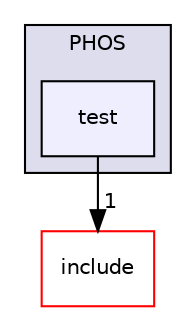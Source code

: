digraph "/home/travis/build/AliceO2Group/AliceO2/DataFormats/Detectors/PHOS/test" {
  bgcolor=transparent;
  compound=true
  node [ fontsize="10", fontname="Helvetica"];
  edge [ labelfontsize="10", labelfontname="Helvetica"];
  subgraph clusterdir_e5e5ca9c830b257d79f36e1c8dc05235 {
    graph [ bgcolor="#ddddee", pencolor="black", label="PHOS" fontname="Helvetica", fontsize="10", URL="dir_e5e5ca9c830b257d79f36e1c8dc05235.html"]
  dir_994ae4ac6ad64d11b56fd204a3b6d16b [shape=box, label="test", style="filled", fillcolor="#eeeeff", pencolor="black", URL="dir_994ae4ac6ad64d11b56fd204a3b6d16b.html"];
  }
  dir_427c2eff105bc1376ef7a4852ee5377f [shape=box label="include" color="red" URL="dir_427c2eff105bc1376ef7a4852ee5377f.html"];
  dir_994ae4ac6ad64d11b56fd204a3b6d16b->dir_427c2eff105bc1376ef7a4852ee5377f [headlabel="1", labeldistance=1.5 headhref="dir_000188_000103.html"];
}
